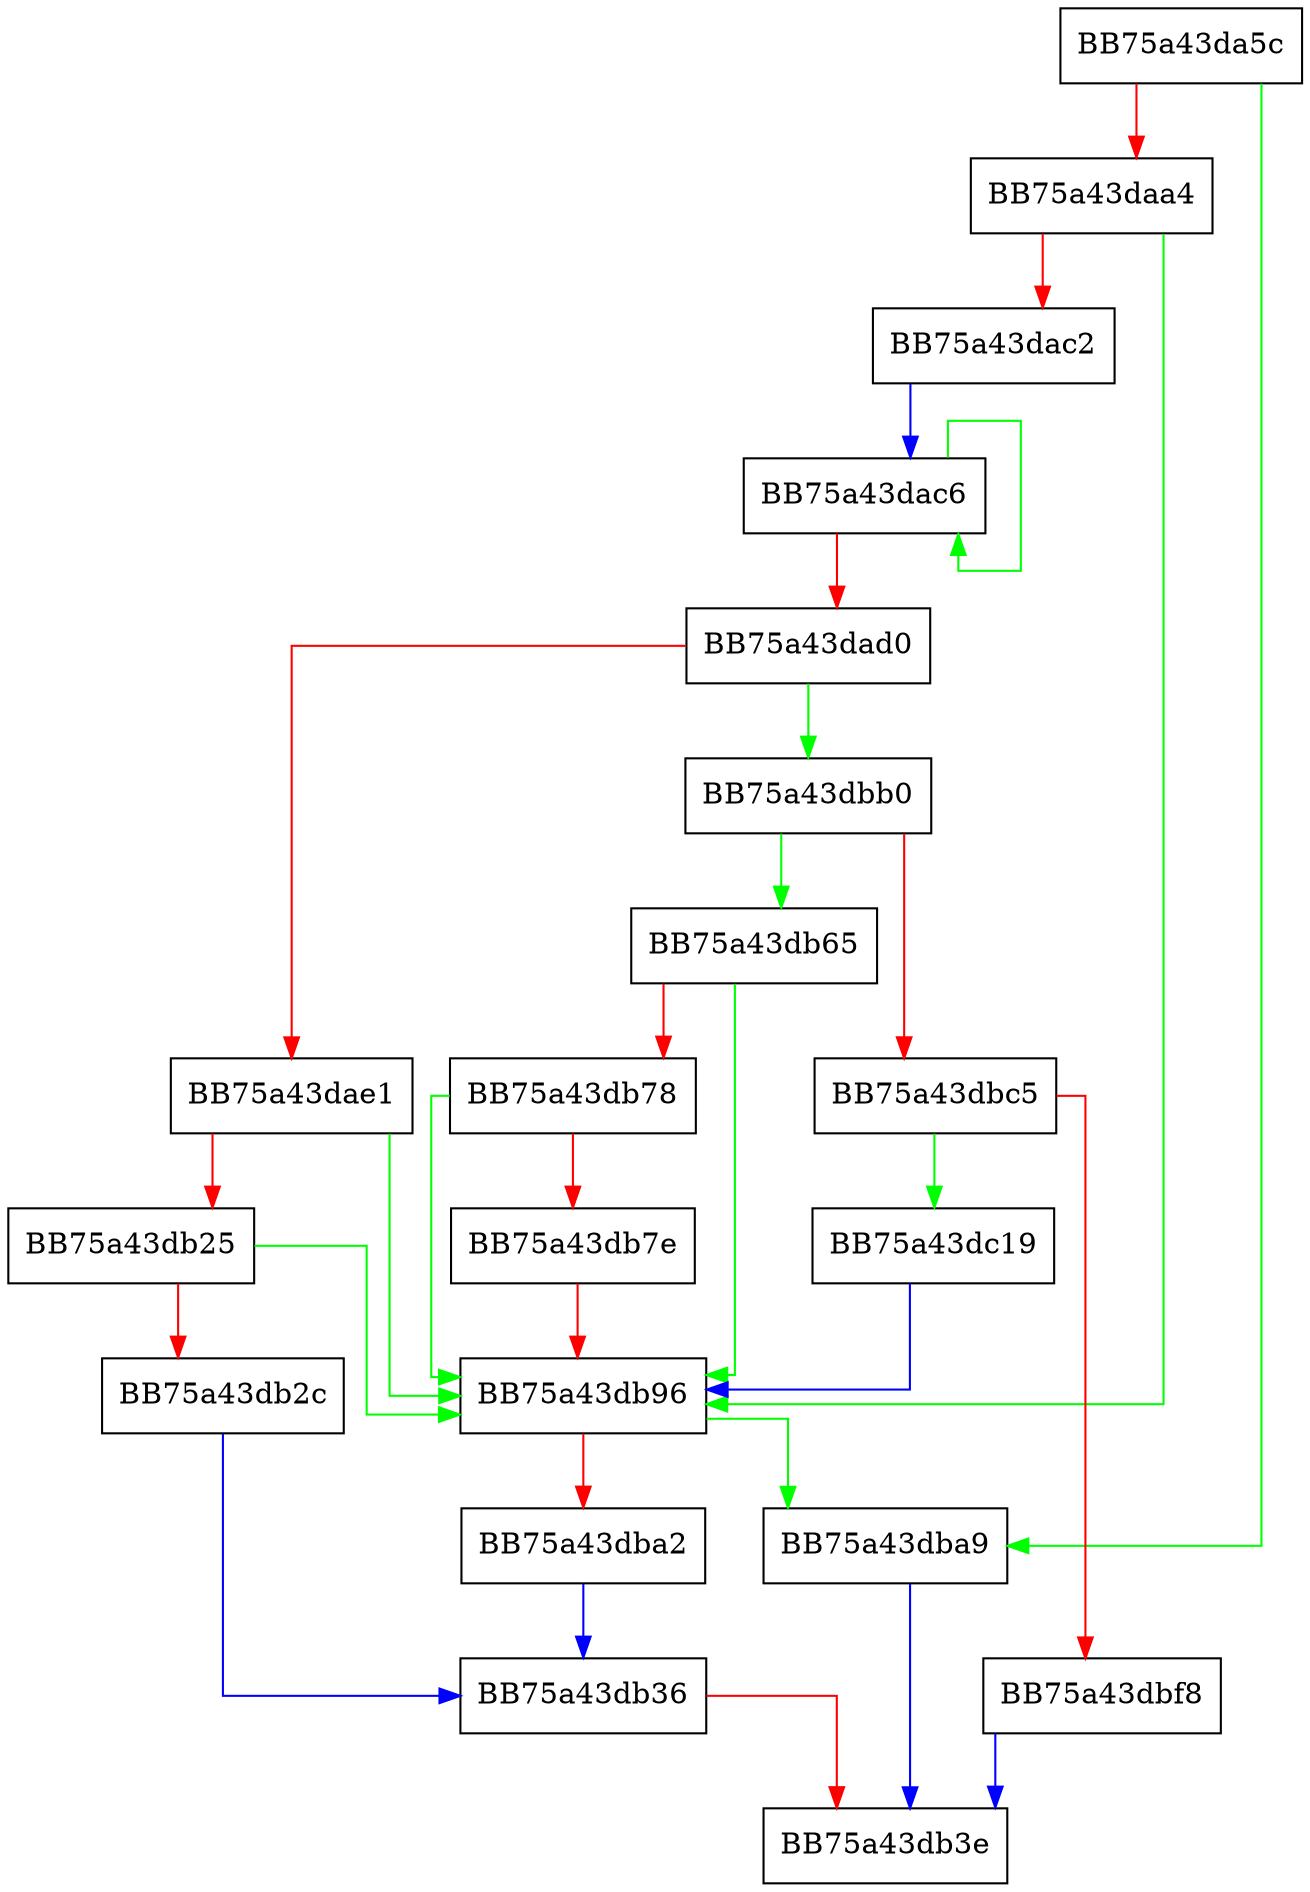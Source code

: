 digraph PathExists {
  node [shape="box"];
  graph [splines=ortho];
  BB75a43da5c -> BB75a43dba9 [color="green"];
  BB75a43da5c -> BB75a43daa4 [color="red"];
  BB75a43daa4 -> BB75a43db96 [color="green"];
  BB75a43daa4 -> BB75a43dac2 [color="red"];
  BB75a43dac2 -> BB75a43dac6 [color="blue"];
  BB75a43dac6 -> BB75a43dac6 [color="green"];
  BB75a43dac6 -> BB75a43dad0 [color="red"];
  BB75a43dad0 -> BB75a43dbb0 [color="green"];
  BB75a43dad0 -> BB75a43dae1 [color="red"];
  BB75a43dae1 -> BB75a43db96 [color="green"];
  BB75a43dae1 -> BB75a43db25 [color="red"];
  BB75a43db25 -> BB75a43db96 [color="green"];
  BB75a43db25 -> BB75a43db2c [color="red"];
  BB75a43db2c -> BB75a43db36 [color="blue"];
  BB75a43db36 -> BB75a43db3e [color="red"];
  BB75a43db65 -> BB75a43db96 [color="green"];
  BB75a43db65 -> BB75a43db78 [color="red"];
  BB75a43db78 -> BB75a43db96 [color="green"];
  BB75a43db78 -> BB75a43db7e [color="red"];
  BB75a43db7e -> BB75a43db96 [color="red"];
  BB75a43db96 -> BB75a43dba9 [color="green"];
  BB75a43db96 -> BB75a43dba2 [color="red"];
  BB75a43dba2 -> BB75a43db36 [color="blue"];
  BB75a43dba9 -> BB75a43db3e [color="blue"];
  BB75a43dbb0 -> BB75a43db65 [color="green"];
  BB75a43dbb0 -> BB75a43dbc5 [color="red"];
  BB75a43dbc5 -> BB75a43dc19 [color="green"];
  BB75a43dbc5 -> BB75a43dbf8 [color="red"];
  BB75a43dbf8 -> BB75a43db3e [color="blue"];
  BB75a43dc19 -> BB75a43db96 [color="blue"];
}
